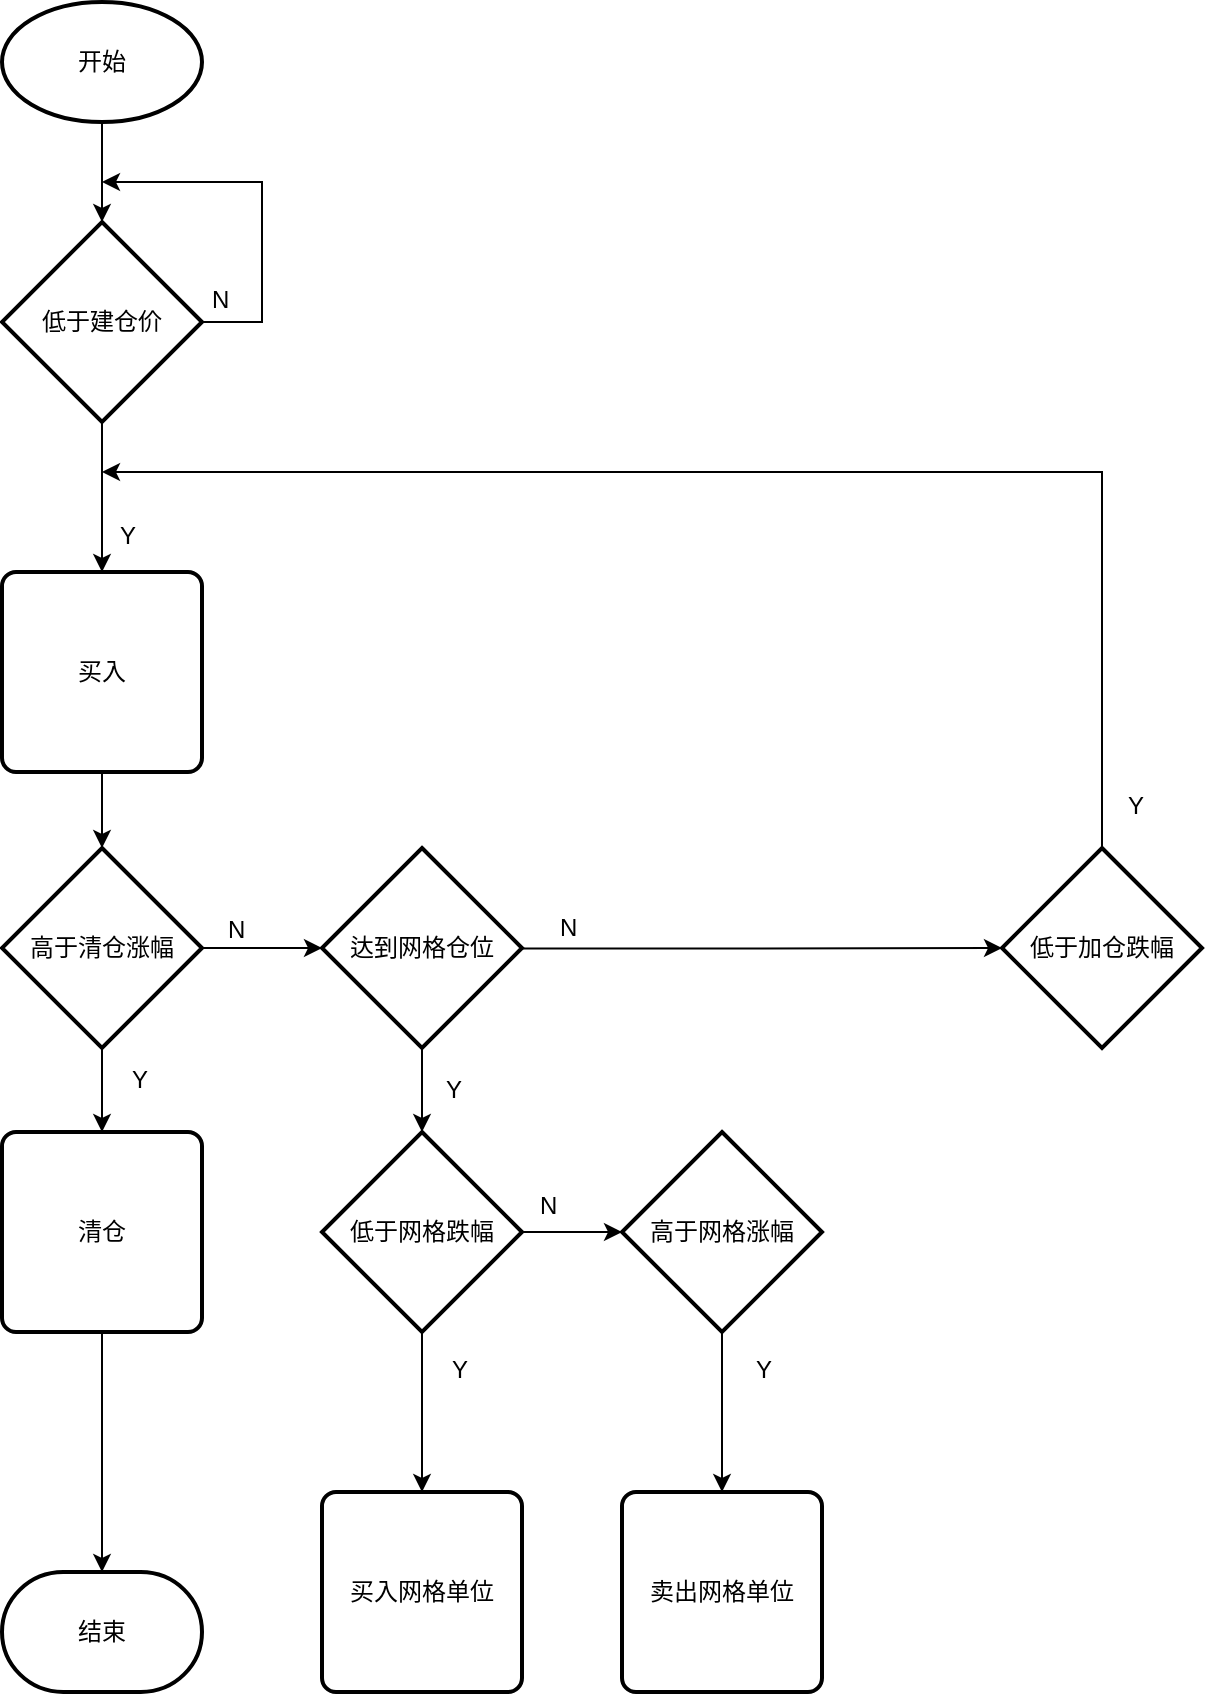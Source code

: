 <mxfile version="10.7.7" type="github"><diagram id="ZMNG8kO5rji508FVXL9E" name="第 1 页"><mxGraphModel dx="974" dy="638" grid="1" gridSize="10" guides="1" tooltips="1" connect="1" arrows="1" fold="1" page="1" pageScale="1" pageWidth="2339" pageHeight="3300" math="0" shadow="0"><root><mxCell id="0"/><mxCell id="1" parent="0"/><mxCell id="6gJf04FWkRyfYMmGZwzS-4" value="" style="edgeStyle=orthogonalEdgeStyle;rounded=0;orthogonalLoop=1;jettySize=auto;html=1;entryX=0.5;entryY=0;entryDx=0;entryDy=0;entryPerimeter=0;" edge="1" parent="1" source="6gJf04FWkRyfYMmGZwzS-2" target="6gJf04FWkRyfYMmGZwzS-5"><mxGeometry relative="1" as="geometry"><mxPoint x="400" y="155" as="targetPoint"/></mxGeometry></mxCell><mxCell id="6gJf04FWkRyfYMmGZwzS-2" value="开始" style="strokeWidth=2;html=1;shape=mxgraph.flowchart.start_1;whiteSpace=wrap;" vertex="1" parent="1"><mxGeometry x="350" y="15" width="100" height="60" as="geometry"/></mxCell><mxCell id="6gJf04FWkRyfYMmGZwzS-7" style="edgeStyle=orthogonalEdgeStyle;rounded=0;orthogonalLoop=1;jettySize=auto;html=1;exitX=0.5;exitY=1;exitDx=0;exitDy=0;exitPerimeter=0;" edge="1" parent="1" source="6gJf04FWkRyfYMmGZwzS-5" target="6gJf04FWkRyfYMmGZwzS-6"><mxGeometry relative="1" as="geometry"/></mxCell><mxCell id="6gJf04FWkRyfYMmGZwzS-8" style="edgeStyle=orthogonalEdgeStyle;rounded=0;orthogonalLoop=1;jettySize=auto;html=1;exitX=1;exitY=0.5;exitDx=0;exitDy=0;exitPerimeter=0;" edge="1" parent="1" source="6gJf04FWkRyfYMmGZwzS-5"><mxGeometry relative="1" as="geometry"><mxPoint x="400" y="105" as="targetPoint"/><mxPoint x="453" y="175" as="sourcePoint"/><Array as="points"><mxPoint x="480" y="175"/><mxPoint x="480" y="105"/></Array></mxGeometry></mxCell><mxCell id="6gJf04FWkRyfYMmGZwzS-5" value="低于建仓价" style="strokeWidth=2;html=1;shape=mxgraph.flowchart.decision;whiteSpace=wrap;" vertex="1" parent="1"><mxGeometry x="350" y="125" width="100" height="100" as="geometry"/></mxCell><mxCell id="6gJf04FWkRyfYMmGZwzS-13" style="edgeStyle=orthogonalEdgeStyle;rounded=0;orthogonalLoop=1;jettySize=auto;html=1;exitX=0.5;exitY=1;exitDx=0;exitDy=0;entryX=0.5;entryY=0;entryDx=0;entryDy=0;entryPerimeter=0;" edge="1" parent="1" source="6gJf04FWkRyfYMmGZwzS-6" target="6gJf04FWkRyfYMmGZwzS-14"><mxGeometry relative="1" as="geometry"/></mxCell><mxCell id="6gJf04FWkRyfYMmGZwzS-6" value="买入" style="rounded=1;whiteSpace=wrap;html=1;absoluteArcSize=1;arcSize=14;strokeWidth=2;" vertex="1" parent="1"><mxGeometry x="350" y="300" width="100" height="100" as="geometry"/></mxCell><mxCell id="6gJf04FWkRyfYMmGZwzS-9" value="N" style="text;html=1;resizable=0;points=[];autosize=1;align=left;verticalAlign=top;spacingTop=-4;" vertex="1" parent="1"><mxGeometry x="453" y="154" width="20" height="20" as="geometry"/></mxCell><mxCell id="6gJf04FWkRyfYMmGZwzS-11" value="Y&lt;br&gt;" style="text;html=1;resizable=0;points=[];autosize=1;align=left;verticalAlign=top;spacingTop=-4;" vertex="1" parent="1"><mxGeometry x="407" y="272" width="20" height="20" as="geometry"/></mxCell><mxCell id="6gJf04FWkRyfYMmGZwzS-52" style="edgeStyle=orthogonalEdgeStyle;rounded=0;orthogonalLoop=1;jettySize=auto;html=1;exitX=0.5;exitY=0;exitDx=0;exitDy=0;exitPerimeter=0;" edge="1" parent="1" source="6gJf04FWkRyfYMmGZwzS-12"><mxGeometry relative="1" as="geometry"><mxPoint x="400.0" y="250" as="targetPoint"/><Array as="points"><mxPoint x="900" y="250"/></Array></mxGeometry></mxCell><mxCell id="6gJf04FWkRyfYMmGZwzS-12" value="低于加仓跌幅" style="strokeWidth=2;html=1;shape=mxgraph.flowchart.decision;whiteSpace=wrap;" vertex="1" parent="1"><mxGeometry x="850" y="438" width="100" height="100" as="geometry"/></mxCell><mxCell id="6gJf04FWkRyfYMmGZwzS-25" style="edgeStyle=elbowEdgeStyle;rounded=0;orthogonalLoop=1;jettySize=auto;html=1;exitX=1;exitY=0.5;exitDx=0;exitDy=0;exitPerimeter=0;entryX=0;entryY=0.5;entryDx=0;entryDy=0;entryPerimeter=0;" edge="1" parent="1" target="6gJf04FWkRyfYMmGZwzS-12"><mxGeometry relative="1" as="geometry"><mxPoint x="609.529" y="488.235" as="sourcePoint"/><mxPoint x="689.529" y="488.235" as="targetPoint"/></mxGeometry></mxCell><mxCell id="6gJf04FWkRyfYMmGZwzS-34" style="edgeStyle=elbowEdgeStyle;rounded=0;orthogonalLoop=1;jettySize=auto;html=1;exitX=0.5;exitY=1;exitDx=0;exitDy=0;exitPerimeter=0;" edge="1" parent="1" source="6gJf04FWkRyfYMmGZwzS-23"><mxGeometry relative="1" as="geometry"><mxPoint x="560.118" y="538.471" as="targetPoint"/></mxGeometry></mxCell><mxCell id="6gJf04FWkRyfYMmGZwzS-36" value="" style="edgeStyle=elbowEdgeStyle;rounded=0;orthogonalLoop=1;jettySize=auto;html=1;" edge="1" parent="1" source="6gJf04FWkRyfYMmGZwzS-23" target="6gJf04FWkRyfYMmGZwzS-35"><mxGeometry relative="1" as="geometry"/></mxCell><mxCell id="6gJf04FWkRyfYMmGZwzS-23" value="达到网格仓位" style="strokeWidth=2;html=1;shape=mxgraph.flowchart.decision;whiteSpace=wrap;" vertex="1" parent="1"><mxGeometry x="510" y="438" width="100" height="100" as="geometry"/></mxCell><mxCell id="6gJf04FWkRyfYMmGZwzS-38" value="" style="edgeStyle=elbowEdgeStyle;rounded=0;orthogonalLoop=1;jettySize=auto;html=1;" edge="1" parent="1" source="6gJf04FWkRyfYMmGZwzS-35" target="6gJf04FWkRyfYMmGZwzS-37"><mxGeometry relative="1" as="geometry"/></mxCell><mxCell id="6gJf04FWkRyfYMmGZwzS-42" style="edgeStyle=elbowEdgeStyle;rounded=0;orthogonalLoop=1;jettySize=auto;html=1;exitX=0.5;exitY=1;exitDx=0;exitDy=0;exitPerimeter=0;entryX=0.5;entryY=0;entryDx=0;entryDy=0;" edge="1" parent="1" source="6gJf04FWkRyfYMmGZwzS-35" target="6gJf04FWkRyfYMmGZwzS-41"><mxGeometry relative="1" as="geometry"/></mxCell><mxCell id="6gJf04FWkRyfYMmGZwzS-35" value="低于网格跌幅" style="strokeWidth=2;html=1;shape=mxgraph.flowchart.decision;whiteSpace=wrap;" vertex="1" parent="1"><mxGeometry x="510" y="580" width="100" height="100" as="geometry"/></mxCell><mxCell id="6gJf04FWkRyfYMmGZwzS-45" style="edgeStyle=elbowEdgeStyle;rounded=0;orthogonalLoop=1;jettySize=auto;html=1;exitX=0.5;exitY=1;exitDx=0;exitDy=0;exitPerimeter=0;entryX=0.5;entryY=0;entryDx=0;entryDy=0;" edge="1" parent="1" source="6gJf04FWkRyfYMmGZwzS-37" target="6gJf04FWkRyfYMmGZwzS-44"><mxGeometry relative="1" as="geometry"/></mxCell><mxCell id="6gJf04FWkRyfYMmGZwzS-37" value="高于网格涨幅" style="strokeWidth=2;html=1;shape=mxgraph.flowchart.decision;whiteSpace=wrap;" vertex="1" parent="1"><mxGeometry x="660" y="580" width="100" height="100" as="geometry"/></mxCell><mxCell id="6gJf04FWkRyfYMmGZwzS-19" style="edgeStyle=orthogonalEdgeStyle;rounded=0;orthogonalLoop=1;jettySize=auto;html=1;exitX=0.5;exitY=1;exitDx=0;exitDy=0;exitPerimeter=0;entryX=0.5;entryY=0;entryDx=0;entryDy=0;" edge="1" parent="1" source="6gJf04FWkRyfYMmGZwzS-14" target="6gJf04FWkRyfYMmGZwzS-18"><mxGeometry relative="1" as="geometry"/></mxCell><mxCell id="6gJf04FWkRyfYMmGZwzS-28" style="edgeStyle=elbowEdgeStyle;rounded=0;orthogonalLoop=1;jettySize=auto;html=1;exitX=1;exitY=0.5;exitDx=0;exitDy=0;exitPerimeter=0;entryX=0;entryY=0.5;entryDx=0;entryDy=0;entryPerimeter=0;" edge="1" parent="1" source="6gJf04FWkRyfYMmGZwzS-14" target="6gJf04FWkRyfYMmGZwzS-23"><mxGeometry relative="1" as="geometry"/></mxCell><mxCell id="6gJf04FWkRyfYMmGZwzS-14" value="高于清仓涨幅" style="strokeWidth=2;html=1;shape=mxgraph.flowchart.decision;whiteSpace=wrap;" vertex="1" parent="1"><mxGeometry x="350" y="438" width="100" height="100" as="geometry"/></mxCell><mxCell id="6gJf04FWkRyfYMmGZwzS-32" style="edgeStyle=elbowEdgeStyle;rounded=0;orthogonalLoop=1;jettySize=auto;html=1;exitX=0.5;exitY=1;exitDx=0;exitDy=0;entryX=0.5;entryY=0;entryDx=0;entryDy=0;entryPerimeter=0;" edge="1" parent="1" source="6gJf04FWkRyfYMmGZwzS-18" target="6gJf04FWkRyfYMmGZwzS-31"><mxGeometry relative="1" as="geometry"/></mxCell><mxCell id="6gJf04FWkRyfYMmGZwzS-18" value="清仓" style="rounded=1;whiteSpace=wrap;html=1;absoluteArcSize=1;arcSize=14;strokeWidth=2;" vertex="1" parent="1"><mxGeometry x="350" y="580" width="100" height="100" as="geometry"/></mxCell><mxCell id="6gJf04FWkRyfYMmGZwzS-26" value="N" style="text;html=1;resizable=0;points=[];autosize=1;align=left;verticalAlign=top;spacingTop=-4;" vertex="1" parent="1"><mxGeometry x="627" y="468" width="20" height="20" as="geometry"/></mxCell><mxCell id="6gJf04FWkRyfYMmGZwzS-27" value="Y" style="text;html=1;resizable=0;points=[];autosize=1;align=left;verticalAlign=top;spacingTop=-4;" vertex="1" parent="1"><mxGeometry x="413" y="544" width="20" height="20" as="geometry"/></mxCell><mxCell id="6gJf04FWkRyfYMmGZwzS-29" value="N" style="text;html=1;resizable=0;points=[];autosize=1;align=left;verticalAlign=top;spacingTop=-4;" vertex="1" parent="1"><mxGeometry x="461" y="469" width="20" height="20" as="geometry"/></mxCell><mxCell id="6gJf04FWkRyfYMmGZwzS-31" value="结束&lt;br&gt;" style="strokeWidth=2;html=1;shape=mxgraph.flowchart.terminator;whiteSpace=wrap;" vertex="1" parent="1"><mxGeometry x="350" y="800" width="100" height="60" as="geometry"/></mxCell><mxCell id="6gJf04FWkRyfYMmGZwzS-39" value="Y" style="text;html=1;resizable=0;points=[];autosize=1;align=left;verticalAlign=top;spacingTop=-4;" vertex="1" parent="1"><mxGeometry x="570" y="549" width="20" height="20" as="geometry"/></mxCell><mxCell id="6gJf04FWkRyfYMmGZwzS-40" value="N" style="text;html=1;resizable=0;points=[];autosize=1;align=left;verticalAlign=top;spacingTop=-4;" vertex="1" parent="1"><mxGeometry x="617" y="607" width="20" height="20" as="geometry"/></mxCell><mxCell id="6gJf04FWkRyfYMmGZwzS-41" value="买入网格单位" style="rounded=1;whiteSpace=wrap;html=1;absoluteArcSize=1;arcSize=14;strokeWidth=2;" vertex="1" parent="1"><mxGeometry x="510" y="760" width="100" height="100" as="geometry"/></mxCell><mxCell id="6gJf04FWkRyfYMmGZwzS-44" value="卖出网格单位" style="rounded=1;whiteSpace=wrap;html=1;absoluteArcSize=1;arcSize=14;strokeWidth=2;" vertex="1" parent="1"><mxGeometry x="660" y="760" width="100" height="100" as="geometry"/></mxCell><mxCell id="6gJf04FWkRyfYMmGZwzS-46" value="Y" style="text;html=1;resizable=0;points=[];autosize=1;align=left;verticalAlign=top;spacingTop=-4;" vertex="1" parent="1"><mxGeometry x="573" y="689" width="20" height="20" as="geometry"/></mxCell><mxCell id="6gJf04FWkRyfYMmGZwzS-47" value="Y" style="text;html=1;resizable=0;points=[];autosize=1;align=left;verticalAlign=top;spacingTop=-4;" vertex="1" parent="1"><mxGeometry x="725" y="689" width="20" height="20" as="geometry"/></mxCell><mxCell id="6gJf04FWkRyfYMmGZwzS-53" value="Y" style="text;html=1;resizable=0;points=[];autosize=1;align=left;verticalAlign=top;spacingTop=-4;" vertex="1" parent="1"><mxGeometry x="911" y="407" width="20" height="20" as="geometry"/></mxCell></root></mxGraphModel></diagram></mxfile>